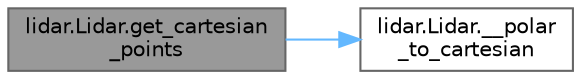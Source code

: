 digraph "lidar.Lidar.get_cartesian_points"
{
 // LATEX_PDF_SIZE
  bgcolor="transparent";
  edge [fontname=Helvetica,fontsize=10,labelfontname=Helvetica,labelfontsize=10];
  node [fontname=Helvetica,fontsize=10,shape=box,height=0.2,width=0.4];
  rankdir="LR";
  Node1 [id="Node000001",label="lidar.Lidar.get_cartesian\l_points",height=0.2,width=0.4,color="gray40", fillcolor="grey60", style="filled", fontcolor="black",tooltip=" "];
  Node1 -> Node2 [id="edge1_Node000001_Node000002",color="steelblue1",style="solid",tooltip=" "];
  Node2 [id="Node000002",label="lidar.Lidar.__polar\l_to_cartesian",height=0.2,width=0.4,color="grey40", fillcolor="white", style="filled",URL="$classlidar_1_1_lidar.html#a989ca2e78990a4f29469cb15a87263a6",tooltip=" "];
}
